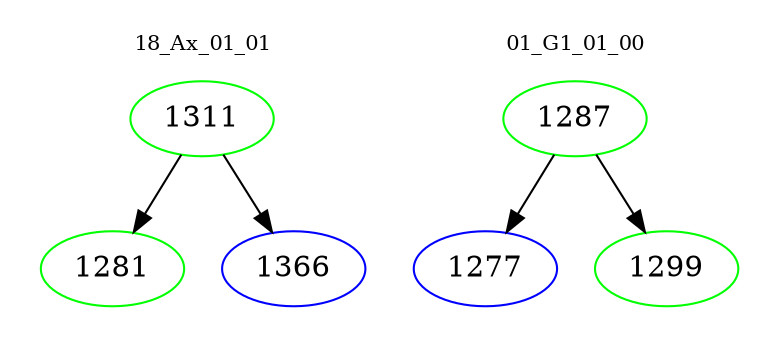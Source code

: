 digraph{
subgraph cluster_0 {
color = white
label = "18_Ax_01_01";
fontsize=10;
T0_1311 [label="1311", color="green"]
T0_1311 -> T0_1281 [color="black"]
T0_1281 [label="1281", color="green"]
T0_1311 -> T0_1366 [color="black"]
T0_1366 [label="1366", color="blue"]
}
subgraph cluster_1 {
color = white
label = "01_G1_01_00";
fontsize=10;
T1_1287 [label="1287", color="green"]
T1_1287 -> T1_1277 [color="black"]
T1_1277 [label="1277", color="blue"]
T1_1287 -> T1_1299 [color="black"]
T1_1299 [label="1299", color="green"]
}
}
